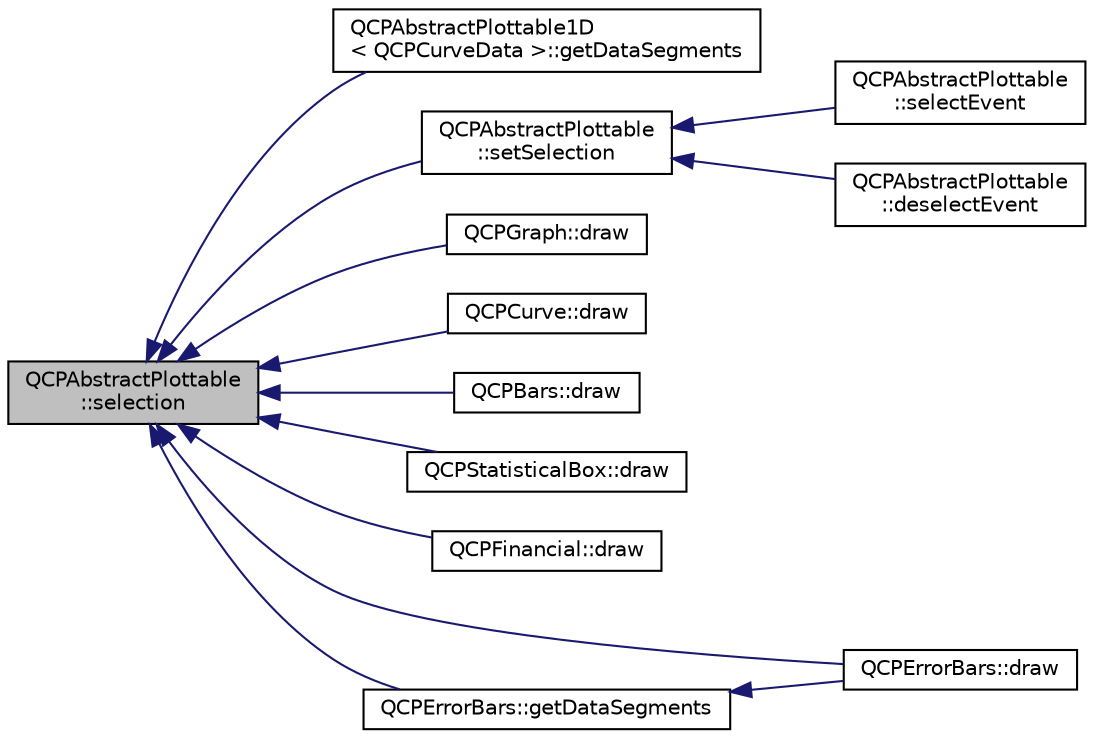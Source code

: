 digraph "QCPAbstractPlottable::selection"
{
  edge [fontname="Helvetica",fontsize="10",labelfontname="Helvetica",labelfontsize="10"];
  node [fontname="Helvetica",fontsize="10",shape=record];
  rankdir="LR";
  Node464 [label="QCPAbstractPlottable\l::selection",height=0.2,width=0.4,color="black", fillcolor="grey75", style="filled", fontcolor="black"];
  Node464 -> Node465 [dir="back",color="midnightblue",fontsize="10",style="solid",fontname="Helvetica"];
  Node465 [label="QCPAbstractPlottable1D\l\< QCPCurveData \>::getDataSegments",height=0.2,width=0.4,color="black", fillcolor="white", style="filled",URL="$class_q_c_p_abstract_plottable1_d.html#ae890e62ce403c54f575c73b9529f1af8"];
  Node464 -> Node466 [dir="back",color="midnightblue",fontsize="10",style="solid",fontname="Helvetica"];
  Node466 [label="QCPAbstractPlottable\l::setSelection",height=0.2,width=0.4,color="black", fillcolor="white", style="filled",URL="$class_q_c_p_abstract_plottable.html#a219bc5403a9d85d3129165ec3f5ae436"];
  Node466 -> Node467 [dir="back",color="midnightblue",fontsize="10",style="solid",fontname="Helvetica"];
  Node467 [label="QCPAbstractPlottable\l::selectEvent",height=0.2,width=0.4,color="black", fillcolor="white", style="filled",URL="$class_q_c_p_abstract_plottable.html#a2d488568cf16600dd81fa23d7d439829"];
  Node466 -> Node468 [dir="back",color="midnightblue",fontsize="10",style="solid",fontname="Helvetica"];
  Node468 [label="QCPAbstractPlottable\l::deselectEvent",height=0.2,width=0.4,color="black", fillcolor="white", style="filled",URL="$class_q_c_p_abstract_plottable.html#a9b104d9da4f38f934363945c313bf82e"];
  Node464 -> Node469 [dir="back",color="midnightblue",fontsize="10",style="solid",fontname="Helvetica"];
  Node469 [label="QCPGraph::draw",height=0.2,width=0.4,color="black", fillcolor="white", style="filled",URL="$class_q_c_p_graph.html#a2b0849598f06e834b43ce18cd13bcdc3"];
  Node464 -> Node470 [dir="back",color="midnightblue",fontsize="10",style="solid",fontname="Helvetica"];
  Node470 [label="QCPCurve::draw",height=0.2,width=0.4,color="black", fillcolor="white", style="filled",URL="$class_q_c_p_curve.html#ac199d41d23865cd68bd7b598308a4433"];
  Node464 -> Node471 [dir="back",color="midnightblue",fontsize="10",style="solid",fontname="Helvetica"];
  Node471 [label="QCPBars::draw",height=0.2,width=0.4,color="black", fillcolor="white", style="filled",URL="$class_q_c_p_bars.html#aa267c20650d55084c3f47cb2f8fac9dc"];
  Node464 -> Node472 [dir="back",color="midnightblue",fontsize="10",style="solid",fontname="Helvetica"];
  Node472 [label="QCPStatisticalBox::draw",height=0.2,width=0.4,color="black", fillcolor="white", style="filled",URL="$class_q_c_p_statistical_box.html#afcff35fa79728cfe10e80e0702014fea"];
  Node464 -> Node473 [dir="back",color="midnightblue",fontsize="10",style="solid",fontname="Helvetica"];
  Node473 [label="QCPFinancial::draw",height=0.2,width=0.4,color="black", fillcolor="white", style="filled",URL="$class_q_c_p_financial.html#a4d62b7a618d609321adb5f5f1e31f446"];
  Node464 -> Node474 [dir="back",color="midnightblue",fontsize="10",style="solid",fontname="Helvetica"];
  Node474 [label="QCPErrorBars::draw",height=0.2,width=0.4,color="black", fillcolor="white", style="filled",URL="$class_q_c_p_error_bars.html#a801e85931372abf2a1034bfb2eac5cd2"];
  Node464 -> Node475 [dir="back",color="midnightblue",fontsize="10",style="solid",fontname="Helvetica"];
  Node475 [label="QCPErrorBars::getDataSegments",height=0.2,width=0.4,color="black", fillcolor="white", style="filled",URL="$class_q_c_p_error_bars.html#a243e0bb2563fc2e9f08efd77e7175abf"];
  Node475 -> Node474 [dir="back",color="midnightblue",fontsize="10",style="solid",fontname="Helvetica"];
}
